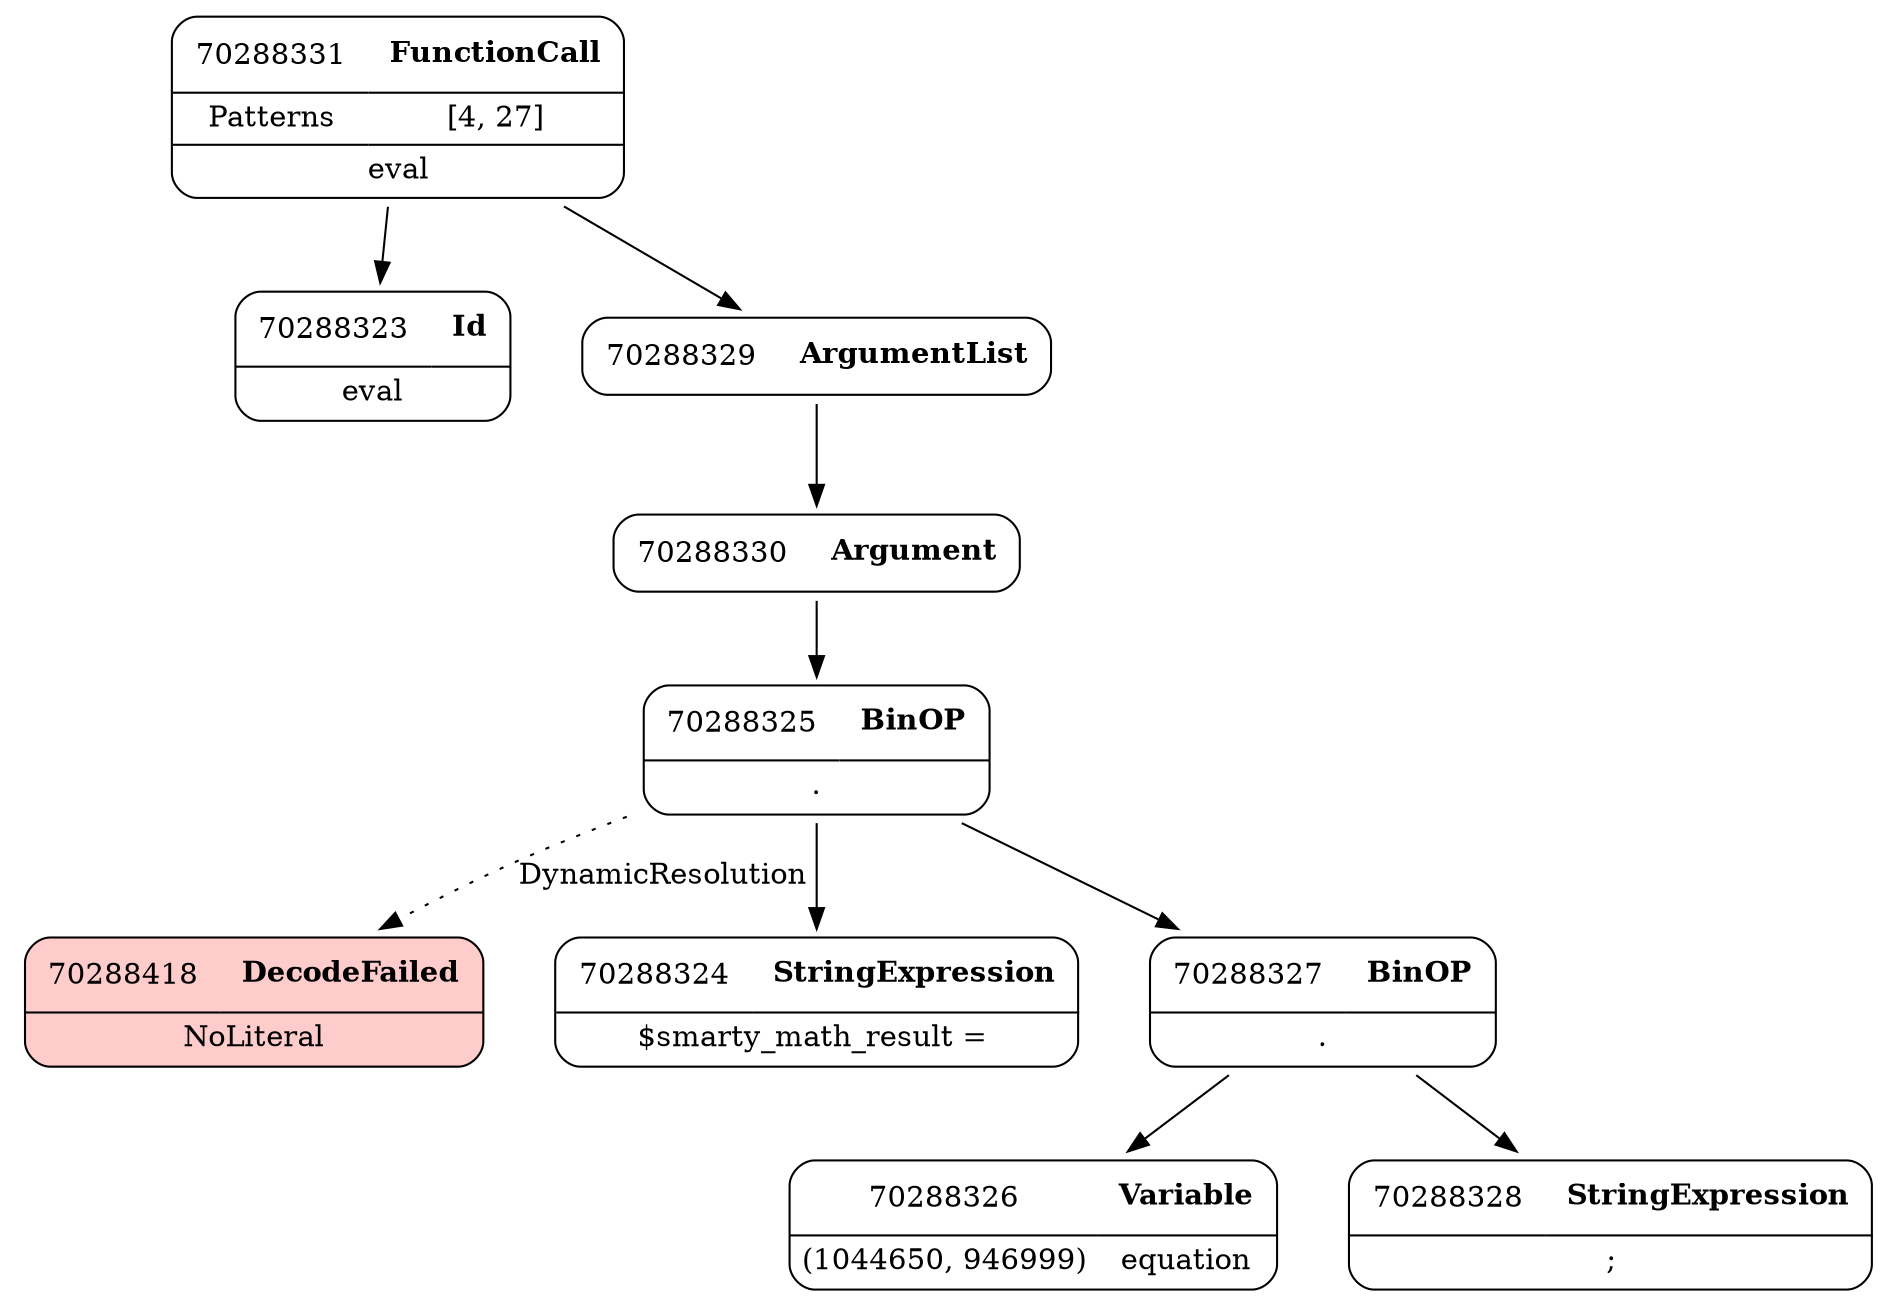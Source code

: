 digraph ast {
node [shape=none];
70288418 [label=<<TABLE border='1' cellspacing='0' cellpadding='10' style='rounded' bgcolor='#FFCCCC' ><TR><TD border='0'>70288418</TD><TD border='0'><B>DecodeFailed</B></TD></TR><HR/><TR><TD border='0' cellpadding='5' colspan='2'>NoLiteral</TD></TR></TABLE>>];
70288323 [label=<<TABLE border='1' cellspacing='0' cellpadding='10' style='rounded' ><TR><TD border='0'>70288323</TD><TD border='0'><B>Id</B></TD></TR><HR/><TR><TD border='0' cellpadding='5' colspan='2'>eval</TD></TR></TABLE>>];
70288324 [label=<<TABLE border='1' cellspacing='0' cellpadding='10' style='rounded' ><TR><TD border='0'>70288324</TD><TD border='0'><B>StringExpression</B></TD></TR><HR/><TR><TD border='0' cellpadding='5' colspan='2'>$smarty_math_result = </TD></TR></TABLE>>];
70288325 [label=<<TABLE border='1' cellspacing='0' cellpadding='10' style='rounded' ><TR><TD border='0'>70288325</TD><TD border='0'><B>BinOP</B></TD></TR><HR/><TR><TD border='0' cellpadding='5' colspan='2'>.</TD></TR></TABLE>>];
70288325 -> 70288324 [weight=2];
70288325 -> 70288327 [weight=2];
70288325 -> 70288418 [style=dotted,label=DynamicResolution];
70288326 [label=<<TABLE border='1' cellspacing='0' cellpadding='10' style='rounded' ><TR><TD border='0'>70288326</TD><TD border='0'><B>Variable</B></TD></TR><HR/><TR><TD border='0' cellpadding='5'>(1044650, 946999)</TD><TD border='0' cellpadding='5'>equation</TD></TR></TABLE>>];
70288327 [label=<<TABLE border='1' cellspacing='0' cellpadding='10' style='rounded' ><TR><TD border='0'>70288327</TD><TD border='0'><B>BinOP</B></TD></TR><HR/><TR><TD border='0' cellpadding='5' colspan='2'>.</TD></TR></TABLE>>];
70288327 -> 70288326 [weight=2];
70288327 -> 70288328 [weight=2];
70288328 [label=<<TABLE border='1' cellspacing='0' cellpadding='10' style='rounded' ><TR><TD border='0'>70288328</TD><TD border='0'><B>StringExpression</B></TD></TR><HR/><TR><TD border='0' cellpadding='5' colspan='2'>;</TD></TR></TABLE>>];
70288329 [label=<<TABLE border='1' cellspacing='0' cellpadding='10' style='rounded' ><TR><TD border='0'>70288329</TD><TD border='0'><B>ArgumentList</B></TD></TR></TABLE>>];
70288329 -> 70288330 [weight=2];
70288330 [label=<<TABLE border='1' cellspacing='0' cellpadding='10' style='rounded' ><TR><TD border='0'>70288330</TD><TD border='0'><B>Argument</B></TD></TR></TABLE>>];
70288330 -> 70288325 [weight=2];
70288331 [label=<<TABLE border='1' cellspacing='0' cellpadding='10' style='rounded' ><TR><TD border='0'>70288331</TD><TD border='0'><B>FunctionCall</B></TD></TR><HR/><TR><TD border='0' cellpadding='5'>Patterns</TD><TD border='0' cellpadding='5'>[4, 27]</TD></TR><HR/><TR><TD border='0' cellpadding='5' colspan='2'>eval</TD></TR></TABLE>>];
70288331 -> 70288323 [weight=2];
70288331 -> 70288329 [weight=2];
}
